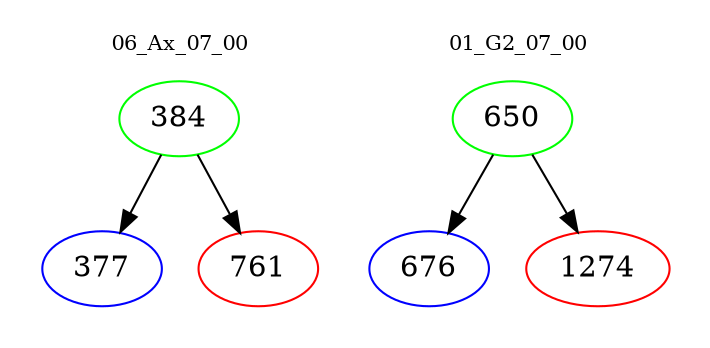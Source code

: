 digraph{
subgraph cluster_0 {
color = white
label = "06_Ax_07_00";
fontsize=10;
T0_384 [label="384", color="green"]
T0_384 -> T0_377 [color="black"]
T0_377 [label="377", color="blue"]
T0_384 -> T0_761 [color="black"]
T0_761 [label="761", color="red"]
}
subgraph cluster_1 {
color = white
label = "01_G2_07_00";
fontsize=10;
T1_650 [label="650", color="green"]
T1_650 -> T1_676 [color="black"]
T1_676 [label="676", color="blue"]
T1_650 -> T1_1274 [color="black"]
T1_1274 [label="1274", color="red"]
}
}

